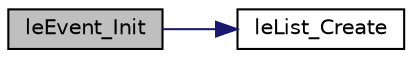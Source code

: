 digraph "leEvent_Init"
{
 // LATEX_PDF_SIZE
  edge [fontname="Helvetica",fontsize="10",labelfontname="Helvetica",labelfontsize="10"];
  node [fontname="Helvetica",fontsize="10",shape=record];
  rankdir="LR";
  Node1 [label="leEvent_Init",height=0.2,width=0.4,color="black", fillcolor="grey75", style="filled", fontcolor="black",tooltip=" "];
  Node1 -> Node2 [color="midnightblue",fontsize="10",style="solid",fontname="Helvetica"];
  Node2 [label="leList_Create",height=0.2,width=0.4,color="black", fillcolor="white", style="filled",URL="$legato__list_8c.html#a61fbc987faed0cc9c3da93cd7ac27db4",tooltip=" "];
}
